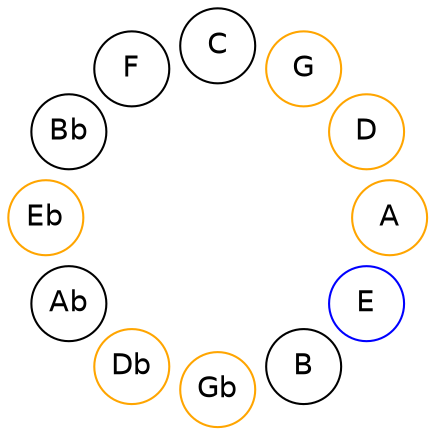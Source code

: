
graph {

layout = circo;
mindist = .1

node [shape = circle, fontname = Helvetica, margin = 0]
edge [style=invis]

subgraph 1 {
	E -- B -- Gb -- Db -- Ab -- Eb -- Bb -- F -- C -- G -- D -- A -- E
}

E [color=blue];
Gb [color=orange];
Db [color=orange];
Eb [color=orange];
G [color=orange];
D [color=orange];
A [color=orange];
}
